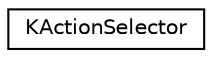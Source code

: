 digraph "Graphical Class Hierarchy"
{
  edge [fontname="Helvetica",fontsize="10",labelfontname="Helvetica",labelfontsize="10"];
  node [fontname="Helvetica",fontsize="10",shape=record];
  rankdir="LR";
  Node0 [label="KActionSelector",height=0.2,width=0.4,color="black", fillcolor="white", style="filled",URL="$classKActionSelector.html",tooltip="A widget for selecting and arranging actions/objects. "];
}
